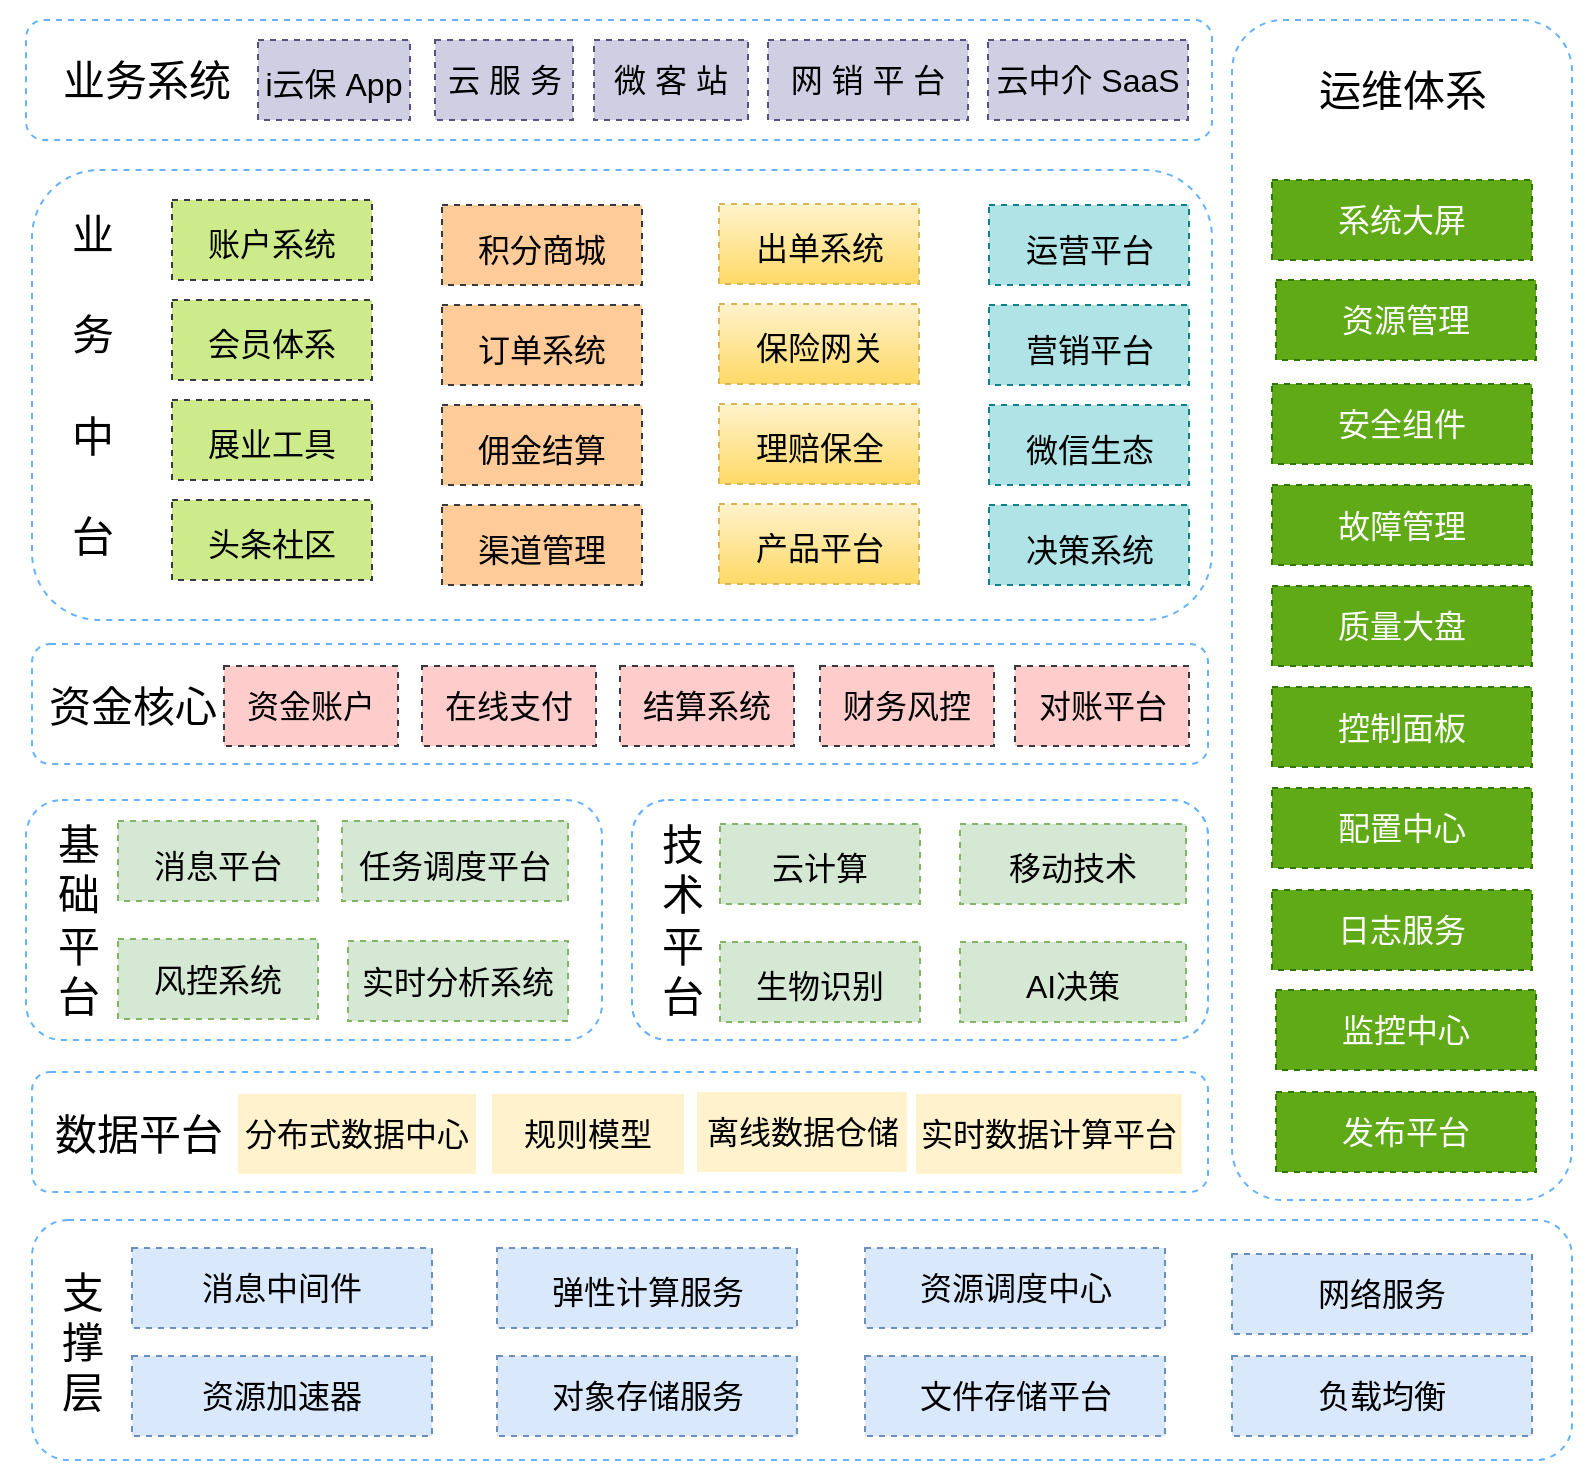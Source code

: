<mxfile version="13.0.1" type="github">
  <diagram id="Z4rZu4gzG-g9UAVYbysw" name="第 1 页">
    <mxGraphModel dx="1186" dy="1090" grid="0" gridSize="10" guides="1" tooltips="1" connect="1" arrows="1" fold="1" page="0" pageScale="1" pageWidth="827" pageHeight="1169" math="0" shadow="0">
      <root>
        <mxCell id="0" />
        <mxCell id="1" parent="0" />
        <mxCell id="gegUZrvBjKPwMkM6OcZD-41" value="" style="rounded=1;whiteSpace=wrap;html=1;strokeColor=#66B2FF;dashed=1;" parent="1" vertex="1">
          <mxGeometry x="440" y="270" width="288" height="120" as="geometry" />
        </mxCell>
        <mxCell id="gegUZrvBjKPwMkM6OcZD-2" value="" style="rounded=0;whiteSpace=wrap;html=1;strokeColor=none;fillColor=none;" parent="1" vertex="1">
          <mxGeometry x="124" y="-130" width="796" height="740" as="geometry" />
        </mxCell>
        <mxCell id="gegUZrvBjKPwMkM6OcZD-3" value="" style="rounded=1;whiteSpace=wrap;html=1;strokeColor=#66B2FF;dashed=1;" parent="1" vertex="1">
          <mxGeometry x="140" y="480" width="770" height="120" as="geometry" />
        </mxCell>
        <mxCell id="gegUZrvBjKPwMkM6OcZD-4" value="支&lt;br&gt;撑&lt;br&gt;层" style="text;html=1;resizable=0;autosize=1;align=center;verticalAlign=middle;points=[];fillColor=none;strokeColor=none;rounded=0;dashed=1;fontSize=21;" parent="1" vertex="1">
          <mxGeometry x="145" y="501" width="40" height="80" as="geometry" />
        </mxCell>
        <mxCell id="gegUZrvBjKPwMkM6OcZD-11" value="资源加速器" style="rounded=0;whiteSpace=wrap;html=1;dashed=1;strokeColor=#6c8ebf;fontSize=16;fillColor=#dae8fc;" parent="1" vertex="1">
          <mxGeometry x="190" y="548" width="150" height="40" as="geometry" />
        </mxCell>
        <mxCell id="gegUZrvBjKPwMkM6OcZD-13" value="" style="rounded=1;whiteSpace=wrap;html=1;dashed=1;strokeColor=#66B2FF;fontSize=21;" parent="1" vertex="1">
          <mxGeometry x="740" y="-120" width="170" height="590" as="geometry" />
        </mxCell>
        <mxCell id="gegUZrvBjKPwMkM6OcZD-14" value="消息中间件&lt;br style=&quot;font-size: 16px&quot;&gt;" style="rounded=0;whiteSpace=wrap;html=1;dashed=1;strokeColor=#6c8ebf;fontSize=16;fillColor=#dae8fc;" parent="1" vertex="1">
          <mxGeometry x="190" y="494" width="150" height="40" as="geometry" />
        </mxCell>
        <mxCell id="gegUZrvBjKPwMkM6OcZD-19" value="对象存储服务" style="rounded=0;whiteSpace=wrap;html=1;dashed=1;strokeColor=#6c8ebf;fontSize=16;fillColor=#dae8fc;" parent="1" vertex="1">
          <mxGeometry x="372.5" y="548" width="150" height="40" as="geometry" />
        </mxCell>
        <mxCell id="gegUZrvBjKPwMkM6OcZD-20" value="&lt;span style=&quot;font-size: 16px&quot;&gt;弹性计算服务&lt;/span&gt;" style="rounded=0;whiteSpace=wrap;html=1;dashed=1;strokeColor=#6c8ebf;fontSize=21;fillColor=#dae8fc;" parent="1" vertex="1">
          <mxGeometry x="372.5" y="494" width="150" height="40" as="geometry" />
        </mxCell>
        <mxCell id="gegUZrvBjKPwMkM6OcZD-21" value="文件存储平台" style="rounded=0;whiteSpace=wrap;html=1;dashed=1;strokeColor=#6c8ebf;fontSize=16;fillColor=#dae8fc;" parent="1" vertex="1">
          <mxGeometry x="556.5" y="548" width="150" height="40" as="geometry" />
        </mxCell>
        <mxCell id="gegUZrvBjKPwMkM6OcZD-22" value="资源调度中心" style="rounded=0;whiteSpace=wrap;html=1;dashed=1;strokeColor=#6c8ebf;fontSize=16;fillColor=#dae8fc;" parent="1" vertex="1">
          <mxGeometry x="556.5" y="494" width="150" height="40" as="geometry" />
        </mxCell>
        <mxCell id="gegUZrvBjKPwMkM6OcZD-23" value="负载均衡" style="rounded=0;whiteSpace=wrap;html=1;dashed=1;strokeColor=#6c8ebf;fontSize=16;fillColor=#dae8fc;" parent="1" vertex="1">
          <mxGeometry x="740" y="548" width="150" height="40" as="geometry" />
        </mxCell>
        <mxCell id="gegUZrvBjKPwMkM6OcZD-24" value="网络服务" style="rounded=0;whiteSpace=wrap;html=1;dashed=1;strokeColor=#6c8ebf;fontSize=16;fillColor=#dae8fc;" parent="1" vertex="1">
          <mxGeometry x="740" y="497" width="150" height="40" as="geometry" />
        </mxCell>
        <mxCell id="gegUZrvBjKPwMkM6OcZD-25" value="运维体系" style="text;html=1;resizable=0;autosize=1;align=center;verticalAlign=middle;points=[];fillColor=none;strokeColor=none;rounded=0;dashed=1;fontSize=21;" parent="1" vertex="1">
          <mxGeometry x="775" y="-100" width="100" height="30" as="geometry" />
        </mxCell>
        <mxCell id="gegUZrvBjKPwMkM6OcZD-26" value="" style="rounded=1;whiteSpace=wrap;html=1;strokeColor=#66B2FF;dashed=1;" parent="1" vertex="1">
          <mxGeometry x="137" y="270" width="288" height="120" as="geometry" />
        </mxCell>
        <mxCell id="gegUZrvBjKPwMkM6OcZD-27" value="" style="rounded=1;whiteSpace=wrap;html=1;strokeColor=#66B2FF;dashed=1;" parent="1" vertex="1">
          <mxGeometry x="140" y="406" width="588" height="60" as="geometry" />
        </mxCell>
        <mxCell id="gegUZrvBjKPwMkM6OcZD-29" value="" style="rounded=1;whiteSpace=wrap;html=1;strokeColor=#66B2FF;dashed=1;" parent="1" vertex="1">
          <mxGeometry x="140" y="-45" width="590" height="225" as="geometry" />
        </mxCell>
        <mxCell id="gegUZrvBjKPwMkM6OcZD-30" value="安全组件" style="rounded=0;whiteSpace=wrap;html=1;dashed=1;strokeColor=#2D7600;fontSize=16;fillColor=#60a917;fontColor=#ffffff;" parent="1" vertex="1">
          <mxGeometry x="760" y="62" width="130" height="40" as="geometry" />
        </mxCell>
        <mxCell id="gegUZrvBjKPwMkM6OcZD-31" value="发布平台" style="rounded=0;whiteSpace=wrap;html=1;dashed=1;strokeColor=#2D7600;fontSize=16;fillColor=#60a917;fontColor=#ffffff;" parent="1" vertex="1">
          <mxGeometry x="762" y="416" width="130" height="40" as="geometry" />
        </mxCell>
        <mxCell id="gegUZrvBjKPwMkM6OcZD-32" value="监控中心" style="rounded=0;whiteSpace=wrap;html=1;dashed=1;strokeColor=#2D7600;fontSize=16;fillColor=#60a917;fontColor=#ffffff;" parent="1" vertex="1">
          <mxGeometry x="762" y="365" width="130" height="40" as="geometry" />
        </mxCell>
        <mxCell id="gegUZrvBjKPwMkM6OcZD-33" value="日志服务" style="rounded=0;whiteSpace=wrap;html=1;dashed=1;strokeColor=#2D7600;fontSize=16;fillColor=#60a917;fontColor=#ffffff;" parent="1" vertex="1">
          <mxGeometry x="760" y="315" width="130" height="40" as="geometry" />
        </mxCell>
        <mxCell id="gegUZrvBjKPwMkM6OcZD-34" value="配置中心" style="rounded=0;whiteSpace=wrap;html=1;dashed=1;strokeColor=#2D7600;fontSize=16;fillColor=#60a917;fontColor=#ffffff;" parent="1" vertex="1">
          <mxGeometry x="760" y="264" width="130" height="40" as="geometry" />
        </mxCell>
        <mxCell id="gegUZrvBjKPwMkM6OcZD-35" value="质量大盘" style="rounded=0;whiteSpace=wrap;html=1;dashed=1;strokeColor=#2D7600;fontSize=16;fillColor=#60a917;fontColor=#ffffff;" parent="1" vertex="1">
          <mxGeometry x="760" y="163" width="130" height="40" as="geometry" />
        </mxCell>
        <mxCell id="gegUZrvBjKPwMkM6OcZD-36" value="故障管理" style="rounded=0;whiteSpace=wrap;html=1;dashed=1;strokeColor=#2D7600;fontSize=16;fillColor=#60a917;fontColor=#ffffff;" parent="1" vertex="1">
          <mxGeometry x="760" y="112.5" width="130" height="40" as="geometry" />
        </mxCell>
        <mxCell id="gegUZrvBjKPwMkM6OcZD-37" value="资源管理" style="rounded=0;whiteSpace=wrap;html=1;dashed=1;strokeColor=#2D7600;fontSize=16;fillColor=#60a917;fontColor=#ffffff;" parent="1" vertex="1">
          <mxGeometry x="762" y="10" width="130" height="40" as="geometry" />
        </mxCell>
        <mxCell id="gegUZrvBjKPwMkM6OcZD-38" value="基&lt;br&gt;础&lt;br&gt;平&lt;br&gt;台&lt;br&gt;" style="text;html=1;resizable=0;autosize=1;align=center;verticalAlign=middle;points=[];fillColor=none;strokeColor=none;rounded=0;dashed=1;fontSize=21;" parent="1" vertex="1">
          <mxGeometry x="143" y="275" width="40" height="110" as="geometry" />
        </mxCell>
        <mxCell id="gegUZrvBjKPwMkM6OcZD-40" value="分布式数据中心" style="rounded=0;whiteSpace=wrap;html=1;dashed=1;strokeColor=none;fontSize=16;fillColor=#fff2cc;" parent="1" vertex="1">
          <mxGeometry x="243" y="417" width="119" height="40" as="geometry" />
        </mxCell>
        <mxCell id="gegUZrvBjKPwMkM6OcZD-47" value="&lt;span style=&quot;font-size: 16px&quot;&gt;消息平台&lt;/span&gt;" style="rounded=0;whiteSpace=wrap;html=1;dashed=1;strokeColor=#82b366;fontSize=21;fillColor=#d5e8d4;" parent="1" vertex="1">
          <mxGeometry x="183" y="280.5" width="100" height="40" as="geometry" />
        </mxCell>
        <mxCell id="gegUZrvBjKPwMkM6OcZD-48" value="&lt;span style=&quot;font-size: 16px&quot;&gt;任务调度平台&lt;/span&gt;" style="rounded=0;whiteSpace=wrap;html=1;dashed=1;strokeColor=#82b366;fontSize=21;fillColor=#d5e8d4;" parent="1" vertex="1">
          <mxGeometry x="295" y="280.5" width="113" height="40" as="geometry" />
        </mxCell>
        <mxCell id="gegUZrvBjKPwMkM6OcZD-49" value="&lt;span style=&quot;font-size: 16px;&quot;&gt;风控系统&lt;/span&gt;" style="rounded=0;whiteSpace=wrap;html=1;dashed=1;strokeColor=#82b366;fontSize=16;fillColor=#d5e8d4;" parent="1" vertex="1">
          <mxGeometry x="183" y="339.5" width="100" height="40" as="geometry" />
        </mxCell>
        <mxCell id="gegUZrvBjKPwMkM6OcZD-50" value="&lt;span style=&quot;font-size: 16px;&quot;&gt;实时分析系统&lt;/span&gt;" style="rounded=0;whiteSpace=wrap;html=1;dashed=1;strokeColor=#82b366;fontSize=16;fillColor=#d5e8d4;" parent="1" vertex="1">
          <mxGeometry x="298" y="340.5" width="110" height="40" as="geometry" />
        </mxCell>
        <mxCell id="gegUZrvBjKPwMkM6OcZD-52" value="数据平台" style="text;html=1;resizable=0;autosize=1;align=center;verticalAlign=middle;points=[];fillColor=none;strokeColor=none;rounded=0;dashed=1;fontSize=21;" parent="1" vertex="1">
          <mxGeometry x="143" y="422" width="100" height="30" as="geometry" />
        </mxCell>
        <mxCell id="gegUZrvBjKPwMkM6OcZD-54" value="" style="rounded=1;whiteSpace=wrap;html=1;strokeColor=#66B2FF;dashed=1;" parent="1" vertex="1">
          <mxGeometry x="440" y="270" width="288" height="120" as="geometry" />
        </mxCell>
        <mxCell id="gegUZrvBjKPwMkM6OcZD-39" value="&lt;span style=&quot;font-size: 16px&quot;&gt;云计算&lt;/span&gt;" style="rounded=0;whiteSpace=wrap;html=1;dashed=1;strokeColor=#82b366;fontSize=21;fillColor=#d5e8d4;" parent="1" vertex="1">
          <mxGeometry x="484" y="282" width="100" height="40" as="geometry" />
        </mxCell>
        <mxCell id="gegUZrvBjKPwMkM6OcZD-42" value="技&lt;br&gt;术&lt;br&gt;平&lt;br&gt;台&lt;br&gt;" style="text;html=1;resizable=0;autosize=1;align=center;verticalAlign=middle;points=[];fillColor=none;strokeColor=none;rounded=0;dashed=1;fontSize=21;" parent="1" vertex="1">
          <mxGeometry x="445" y="275" width="40" height="110" as="geometry" />
        </mxCell>
        <mxCell id="gegUZrvBjKPwMkM6OcZD-44" value="&lt;font style=&quot;font-size: 16px&quot;&gt;移动技术&lt;/font&gt;" style="rounded=0;whiteSpace=wrap;html=1;dashed=1;strokeColor=#82b366;fontSize=21;fillColor=#d5e8d4;" parent="1" vertex="1">
          <mxGeometry x="604" y="282" width="113" height="40" as="geometry" />
        </mxCell>
        <mxCell id="gegUZrvBjKPwMkM6OcZD-45" value="&lt;span style=&quot;font-size: 16px&quot;&gt;生物识别&lt;/span&gt;" style="rounded=0;whiteSpace=wrap;html=1;dashed=1;strokeColor=#82b366;fontSize=21;fillColor=#d5e8d4;" parent="1" vertex="1">
          <mxGeometry x="484" y="341" width="100" height="40" as="geometry" />
        </mxCell>
        <mxCell id="gegUZrvBjKPwMkM6OcZD-46" value="&lt;span style=&quot;font-size: 16px&quot;&gt;AI决策&lt;/span&gt;" style="rounded=0;whiteSpace=wrap;html=1;dashed=1;strokeColor=#82b366;fontSize=21;fillColor=#d5e8d4;" parent="1" vertex="1">
          <mxGeometry x="604" y="341" width="113" height="40" as="geometry" />
        </mxCell>
        <mxCell id="gegUZrvBjKPwMkM6OcZD-55" value="离线数据仓储" style="rounded=0;whiteSpace=wrap;html=1;dashed=1;strokeColor=none;fontSize=16;fillColor=#fff2cc;" parent="1" vertex="1">
          <mxGeometry x="472.5" y="416" width="105" height="40" as="geometry" />
        </mxCell>
        <mxCell id="gegUZrvBjKPwMkM6OcZD-56" value="实时数据计算平台" style="rounded=0;whiteSpace=wrap;html=1;dashed=1;strokeColor=none;fontSize=16;fillColor=#fff2cc;" parent="1" vertex="1">
          <mxGeometry x="582" y="417" width="133" height="40" as="geometry" />
        </mxCell>
        <mxCell id="gegUZrvBjKPwMkM6OcZD-57" value="" style="rounded=1;whiteSpace=wrap;html=1;strokeColor=#66B2FF;dashed=1;" parent="1" vertex="1">
          <mxGeometry x="140" y="192" width="588" height="60" as="geometry" />
        </mxCell>
        <mxCell id="gegUZrvBjKPwMkM6OcZD-58" value="资金账户" style="rounded=0;whiteSpace=wrap;html=1;dashed=1;strokeColor=#36393d;fontSize=16;fillColor=#ffcccc;" parent="1" vertex="1">
          <mxGeometry x="236" y="203" width="87" height="40" as="geometry" />
        </mxCell>
        <mxCell id="gegUZrvBjKPwMkM6OcZD-59" value="资金核心" style="text;html=1;resizable=0;autosize=1;align=center;verticalAlign=middle;points=[];fillColor=none;strokeColor=none;rounded=0;dashed=1;fontSize=21;" parent="1" vertex="1">
          <mxGeometry x="143" y="208" width="94" height="29" as="geometry" />
        </mxCell>
        <mxCell id="gegUZrvBjKPwMkM6OcZD-60" value="在线支付" style="rounded=0;whiteSpace=wrap;html=1;dashed=1;strokeColor=#36393d;fontSize=16;fillColor=#ffcccc;" parent="1" vertex="1">
          <mxGeometry x="335" y="203" width="87" height="40" as="geometry" />
        </mxCell>
        <mxCell id="gegUZrvBjKPwMkM6OcZD-61" value="结算系统" style="rounded=0;whiteSpace=wrap;html=1;dashed=1;strokeColor=#36393d;fontSize=16;fillColor=#ffcccc;" parent="1" vertex="1">
          <mxGeometry x="434" y="203" width="87" height="40" as="geometry" />
        </mxCell>
        <mxCell id="gegUZrvBjKPwMkM6OcZD-62" value="对账平台" style="rounded=0;whiteSpace=wrap;html=1;dashed=1;strokeColor=#36393d;fontSize=16;fillColor=#ffcccc;" parent="1" vertex="1">
          <mxGeometry x="631.5" y="203" width="87" height="40" as="geometry" />
        </mxCell>
        <mxCell id="gegUZrvBjKPwMkM6OcZD-63" value="财务风控" style="rounded=0;whiteSpace=wrap;html=1;dashed=1;strokeColor=#36393d;fontSize=16;fillColor=#ffcccc;" parent="1" vertex="1">
          <mxGeometry x="534" y="203" width="87" height="40" as="geometry" />
        </mxCell>
        <mxCell id="gegUZrvBjKPwMkM6OcZD-64" value="业&lt;br&gt;&lt;br&gt;务&lt;br&gt;&lt;br&gt;中&lt;br&gt;&lt;br&gt;台&lt;br&gt;&lt;br&gt;" style="text;html=1;resizable=0;autosize=1;align=center;verticalAlign=middle;points=[];fillColor=none;strokeColor=none;rounded=0;dashed=1;fontSize=21;" parent="1" vertex="1">
          <mxGeometry x="154" y="-27.5" width="31" height="204" as="geometry" />
        </mxCell>
        <mxCell id="gegUZrvBjKPwMkM6OcZD-65" value="&lt;span style=&quot;font-size: 16px&quot;&gt;头条社区&lt;/span&gt;" style="rounded=0;whiteSpace=wrap;html=1;dashed=1;strokeColor=#36393d;fontSize=21;fillColor=#cdeb8b;" parent="1" vertex="1">
          <mxGeometry x="210" y="120" width="100" height="40" as="geometry" />
        </mxCell>
        <mxCell id="gegUZrvBjKPwMkM6OcZD-66" value="&lt;span style=&quot;font-size: 16px&quot;&gt;展业工具&lt;/span&gt;" style="rounded=0;whiteSpace=wrap;html=1;dashed=1;strokeColor=#36393d;fontSize=21;fillColor=#cdeb8b;" parent="1" vertex="1">
          <mxGeometry x="210" y="70" width="100" height="40" as="geometry" />
        </mxCell>
        <mxCell id="gegUZrvBjKPwMkM6OcZD-67" value="&lt;span style=&quot;font-size: 16px&quot;&gt;会员体系&lt;/span&gt;" style="rounded=0;whiteSpace=wrap;html=1;dashed=1;strokeColor=#36393d;fontSize=21;fillColor=#cdeb8b;" parent="1" vertex="1">
          <mxGeometry x="210" y="20" width="100" height="40" as="geometry" />
        </mxCell>
        <mxCell id="gegUZrvBjKPwMkM6OcZD-68" value="&lt;span style=&quot;font-size: 16px&quot;&gt;账户系统&lt;/span&gt;" style="rounded=0;whiteSpace=wrap;html=1;dashed=1;strokeColor=#36393d;fontSize=21;fillColor=#cdeb8b;" parent="1" vertex="1">
          <mxGeometry x="210" y="-30" width="100" height="40" as="geometry" />
        </mxCell>
        <mxCell id="gegUZrvBjKPwMkM6OcZD-72" value="&lt;span style=&quot;font-size: 16px&quot;&gt;渠道管理&lt;/span&gt;" style="rounded=0;whiteSpace=wrap;html=1;dashed=1;strokeColor=#36393d;fontSize=21;fillColor=#ffcc99;" parent="1" vertex="1">
          <mxGeometry x="345" y="122.5" width="100" height="40" as="geometry" />
        </mxCell>
        <mxCell id="gegUZrvBjKPwMkM6OcZD-73" value="&lt;span style=&quot;font-size: 16px&quot;&gt;佣金结算&lt;/span&gt;" style="rounded=0;whiteSpace=wrap;html=1;dashed=1;strokeColor=#36393d;fontSize=21;fillColor=#ffcc99;" parent="1" vertex="1">
          <mxGeometry x="345" y="72.5" width="100" height="40" as="geometry" />
        </mxCell>
        <mxCell id="gegUZrvBjKPwMkM6OcZD-74" value="&lt;span style=&quot;font-size: 16px&quot;&gt;订单系统&lt;/span&gt;" style="rounded=0;whiteSpace=wrap;html=1;dashed=1;strokeColor=#36393d;fontSize=21;fillColor=#ffcc99;" parent="1" vertex="1">
          <mxGeometry x="345" y="22.5" width="100" height="40" as="geometry" />
        </mxCell>
        <mxCell id="gegUZrvBjKPwMkM6OcZD-75" value="&lt;span style=&quot;font-size: 16px&quot;&gt;积分商城&lt;/span&gt;" style="rounded=0;whiteSpace=wrap;html=1;dashed=1;strokeColor=#36393d;fontSize=21;fillColor=#ffcc99;" parent="1" vertex="1">
          <mxGeometry x="345" y="-27.5" width="100" height="40" as="geometry" />
        </mxCell>
        <mxCell id="gegUZrvBjKPwMkM6OcZD-76" value="&lt;span style=&quot;font-size: 16px&quot;&gt;产品平台&lt;/span&gt;" style="rounded=0;whiteSpace=wrap;html=1;dashed=1;strokeColor=#d6b656;fontSize=21;fillColor=#fff2cc;gradientColor=#ffd966;" parent="1" vertex="1">
          <mxGeometry x="483.5" y="122" width="100" height="40" as="geometry" />
        </mxCell>
        <mxCell id="gegUZrvBjKPwMkM6OcZD-77" value="&lt;span style=&quot;font-size: 16px&quot;&gt;理赔保全&lt;/span&gt;" style="rounded=0;whiteSpace=wrap;html=1;dashed=1;strokeColor=#d6b656;fontSize=21;fillColor=#fff2cc;gradientColor=#ffd966;" parent="1" vertex="1">
          <mxGeometry x="483.5" y="72" width="100" height="40" as="geometry" />
        </mxCell>
        <mxCell id="gegUZrvBjKPwMkM6OcZD-78" value="&lt;span style=&quot;font-size: 16px&quot;&gt;保险网关&lt;/span&gt;" style="rounded=0;whiteSpace=wrap;html=1;dashed=1;strokeColor=#d6b656;fontSize=21;fillColor=#fff2cc;gradientColor=#ffd966;" parent="1" vertex="1">
          <mxGeometry x="483.5" y="22" width="100" height="40" as="geometry" />
        </mxCell>
        <mxCell id="gegUZrvBjKPwMkM6OcZD-79" value="&lt;span style=&quot;font-size: 16px&quot;&gt;出单系统&lt;/span&gt;" style="rounded=0;whiteSpace=wrap;html=1;dashed=1;strokeColor=#d6b656;fontSize=21;fillColor=#fff2cc;gradientColor=#ffd966;" parent="1" vertex="1">
          <mxGeometry x="483.5" y="-28" width="100" height="40" as="geometry" />
        </mxCell>
        <mxCell id="gegUZrvBjKPwMkM6OcZD-80" value="&lt;span style=&quot;font-size: 16px&quot;&gt;决策系统&lt;/span&gt;" style="rounded=0;whiteSpace=wrap;html=1;dashed=1;strokeColor=#0e8088;fontSize=21;fillColor=#b0e3e6;" parent="1" vertex="1">
          <mxGeometry x="618.5" y="122.5" width="100" height="40" as="geometry" />
        </mxCell>
        <mxCell id="gegUZrvBjKPwMkM6OcZD-81" value="&lt;span style=&quot;font-size: 16px&quot;&gt;微信生态&lt;/span&gt;" style="rounded=0;whiteSpace=wrap;html=1;dashed=1;strokeColor=#0e8088;fontSize=21;fillColor=#b0e3e6;" parent="1" vertex="1">
          <mxGeometry x="618.5" y="72.5" width="100" height="40" as="geometry" />
        </mxCell>
        <mxCell id="gegUZrvBjKPwMkM6OcZD-82" value="&lt;span style=&quot;font-size: 16px&quot;&gt;营销平台&lt;/span&gt;" style="rounded=0;whiteSpace=wrap;html=1;dashed=1;strokeColor=#0e8088;fontSize=21;fillColor=#b0e3e6;" parent="1" vertex="1">
          <mxGeometry x="618.5" y="22.5" width="100" height="40" as="geometry" />
        </mxCell>
        <mxCell id="gegUZrvBjKPwMkM6OcZD-83" value="&lt;span style=&quot;font-size: 16px&quot;&gt;运营平台&lt;/span&gt;" style="rounded=0;whiteSpace=wrap;html=1;dashed=1;strokeColor=#0e8088;fontSize=21;fillColor=#b0e3e6;" parent="1" vertex="1">
          <mxGeometry x="618.5" y="-27.5" width="100" height="40" as="geometry" />
        </mxCell>
        <mxCell id="gegUZrvBjKPwMkM6OcZD-90" value="" style="rounded=1;whiteSpace=wrap;html=1;strokeColor=#66B2FF;dashed=1;" parent="1" vertex="1">
          <mxGeometry x="137" y="-120" width="593" height="60" as="geometry" />
        </mxCell>
        <mxCell id="gegUZrvBjKPwMkM6OcZD-91" value="业务系统" style="text;html=1;resizable=0;autosize=1;align=center;verticalAlign=middle;points=[];fillColor=none;strokeColor=none;rounded=0;dashed=1;fontSize=21;" parent="1" vertex="1">
          <mxGeometry x="150" y="-105" width="94" height="29" as="geometry" />
        </mxCell>
        <mxCell id="gegUZrvBjKPwMkM6OcZD-92" value="&lt;span style=&quot;font-size: 16px&quot;&gt;i云保 App&lt;/span&gt;" style="rounded=0;whiteSpace=wrap;html=1;dashed=1;strokeColor=#56517e;fontSize=21;fillColor=#d0cee2;" parent="1" vertex="1">
          <mxGeometry x="253" y="-110" width="76" height="40" as="geometry" />
        </mxCell>
        <mxCell id="gegUZrvBjKPwMkM6OcZD-94" value="&lt;span style=&quot;font-size: 16px;&quot;&gt;云 服 务&lt;/span&gt;&lt;br style=&quot;font-size: 16px;&quot;&gt;" style="rounded=0;whiteSpace=wrap;html=1;dashed=1;strokeColor=#56517e;fontSize=16;fillColor=#d0cee2;" parent="1" vertex="1">
          <mxGeometry x="341.5" y="-110" width="69" height="40" as="geometry" />
        </mxCell>
        <mxCell id="gegUZrvBjKPwMkM6OcZD-95" value="网 销 平 台&lt;br style=&quot;font-size: 16px&quot;&gt;" style="rounded=0;whiteSpace=wrap;html=1;dashed=1;strokeColor=#56517e;fontSize=16;fillColor=#d0cee2;" parent="1" vertex="1">
          <mxGeometry x="508" y="-110" width="100" height="40" as="geometry" />
        </mxCell>
        <mxCell id="gegUZrvBjKPwMkM6OcZD-96" value="云中介 SaaS&lt;br style=&quot;font-size: 16px&quot;&gt;" style="rounded=0;whiteSpace=wrap;html=1;dashed=1;strokeColor=#56517e;fontSize=16;fillColor=#d0cee2;" parent="1" vertex="1">
          <mxGeometry x="618" y="-110" width="100" height="40" as="geometry" />
        </mxCell>
        <mxCell id="gegUZrvBjKPwMkM6OcZD-97" value="系统大屏" style="rounded=0;whiteSpace=wrap;html=1;dashed=1;strokeColor=#2D7600;fontSize=16;fillColor=#60a917;fontColor=#ffffff;" parent="1" vertex="1">
          <mxGeometry x="760" y="-40" width="130" height="40" as="geometry" />
        </mxCell>
        <mxCell id="gegUZrvBjKPwMkM6OcZD-99" value="&lt;span style=&quot;font-size: 16px&quot;&gt;微 客 站&lt;/span&gt;&lt;br style=&quot;font-size: 16px&quot;&gt;" style="rounded=0;whiteSpace=wrap;html=1;dashed=1;strokeColor=#56517e;fontSize=16;fillColor=#d0cee2;" parent="1" vertex="1">
          <mxGeometry x="421" y="-110" width="77" height="40" as="geometry" />
        </mxCell>
        <mxCell id="gegUZrvBjKPwMkM6OcZD-100" value="规则模型" style="rounded=0;whiteSpace=wrap;html=1;dashed=1;strokeColor=none;fontSize=16;fillColor=#fff2cc;" parent="1" vertex="1">
          <mxGeometry x="370" y="417" width="96" height="40" as="geometry" />
        </mxCell>
        <mxCell id="gegUZrvBjKPwMkM6OcZD-101" value="控制面板" style="rounded=0;whiteSpace=wrap;html=1;dashed=1;strokeColor=#2D7600;fontSize=16;fillColor=#60a917;fontColor=#ffffff;" parent="1" vertex="1">
          <mxGeometry x="760" y="213.5" width="130" height="40" as="geometry" />
        </mxCell>
      </root>
    </mxGraphModel>
  </diagram>
</mxfile>
